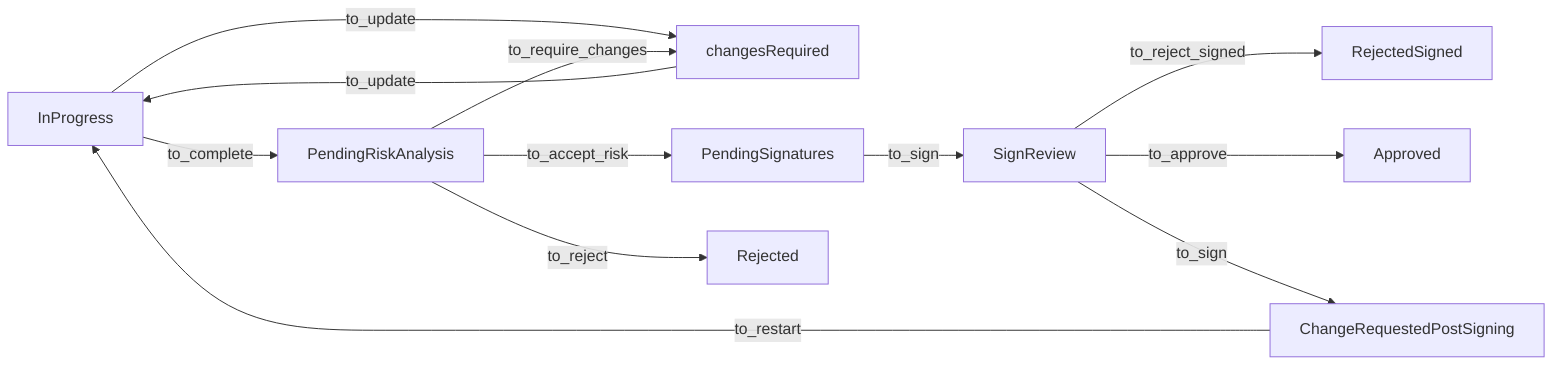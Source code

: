 graph LR
    InProgress -->|to_update| changesRequired
    changesRequired -->|to_update| InProgress
    InProgress -->|to_complete| PendingRiskAnalysis
    PendingRiskAnalysis -->|to_accept_risk| PendingSignatures
    PendingRiskAnalysis -->|to_require_changes| changesRequired
    PendingRiskAnalysis -->|to_reject| Rejected
    PendingSignatures -->|to_sign| SignReview
    SignReview -->|to_reject_signed| RejectedSigned
    SignReview -->|to_approve| Approved
    SignReview -->|to_sign| ChangeRequestedPostSigning
    ChangeRequestedPostSigning -->|to_restart| InProgress